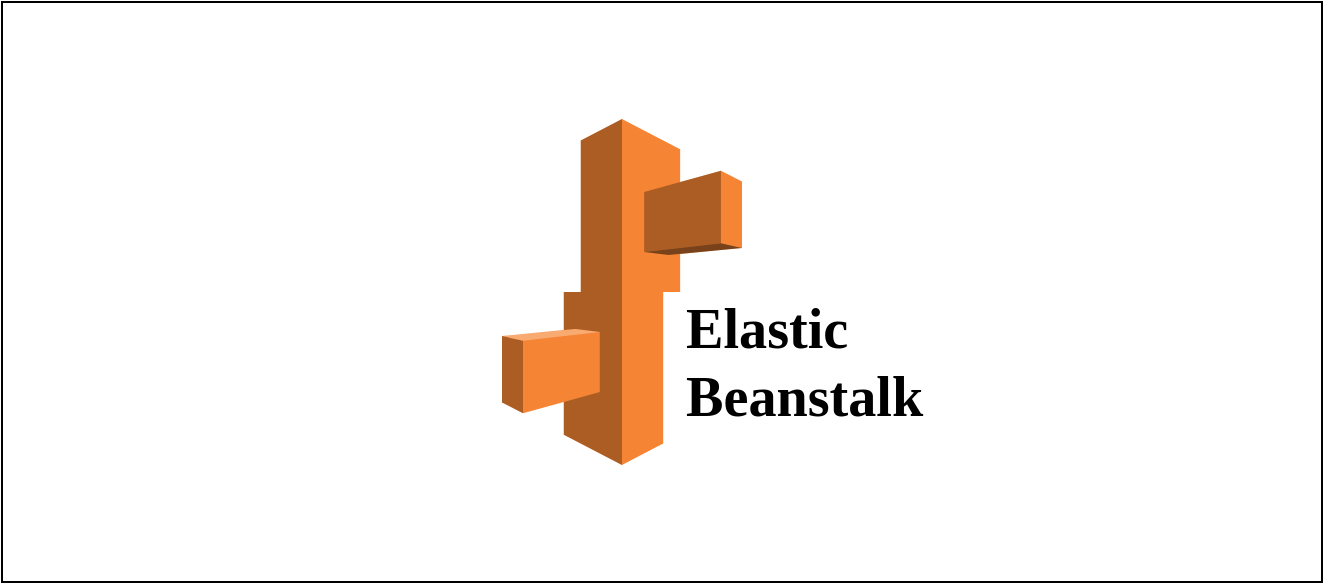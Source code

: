 <mxfile version="20.7.4" type="github">
  <diagram id="r3l2ahODvOMGXflR9g-t" name="Page-1">
    <mxGraphModel dx="2074" dy="1138" grid="1" gridSize="10" guides="1" tooltips="1" connect="1" arrows="1" fold="1" page="1" pageScale="1" pageWidth="827" pageHeight="1169" math="0" shadow="0">
      <root>
        <mxCell id="0" />
        <mxCell id="1" parent="0" />
        <mxCell id="2fNyQpA2yWDFW24Vfmj4-1" value="" style="rounded=0;whiteSpace=wrap;html=1;" vertex="1" parent="1">
          <mxGeometry x="120" y="320" width="660" height="290" as="geometry" />
        </mxCell>
        <mxCell id="2fNyQpA2yWDFW24Vfmj4-2" value="" style="outlineConnect=0;dashed=0;verticalLabelPosition=bottom;verticalAlign=top;align=center;html=1;shape=mxgraph.aws3.elastic_beanstalk;fillColor=#F58534;gradientColor=none;" vertex="1" parent="1">
          <mxGeometry x="370" y="378.5" width="120" height="173" as="geometry" />
        </mxCell>
        <mxCell id="2fNyQpA2yWDFW24Vfmj4-3" value="&lt;h3&gt;&lt;font face=&quot;Verdana&quot;&gt;Elastic&lt;br&gt;Beanstalk&lt;/font&gt;&lt;/h3&gt;" style="text;strokeColor=none;fillColor=none;html=1;fontSize=24;fontStyle=1;verticalAlign=middle;align=left;" vertex="1" parent="1">
          <mxGeometry x="460" y="480" width="100" height="40" as="geometry" />
        </mxCell>
      </root>
    </mxGraphModel>
  </diagram>
</mxfile>
